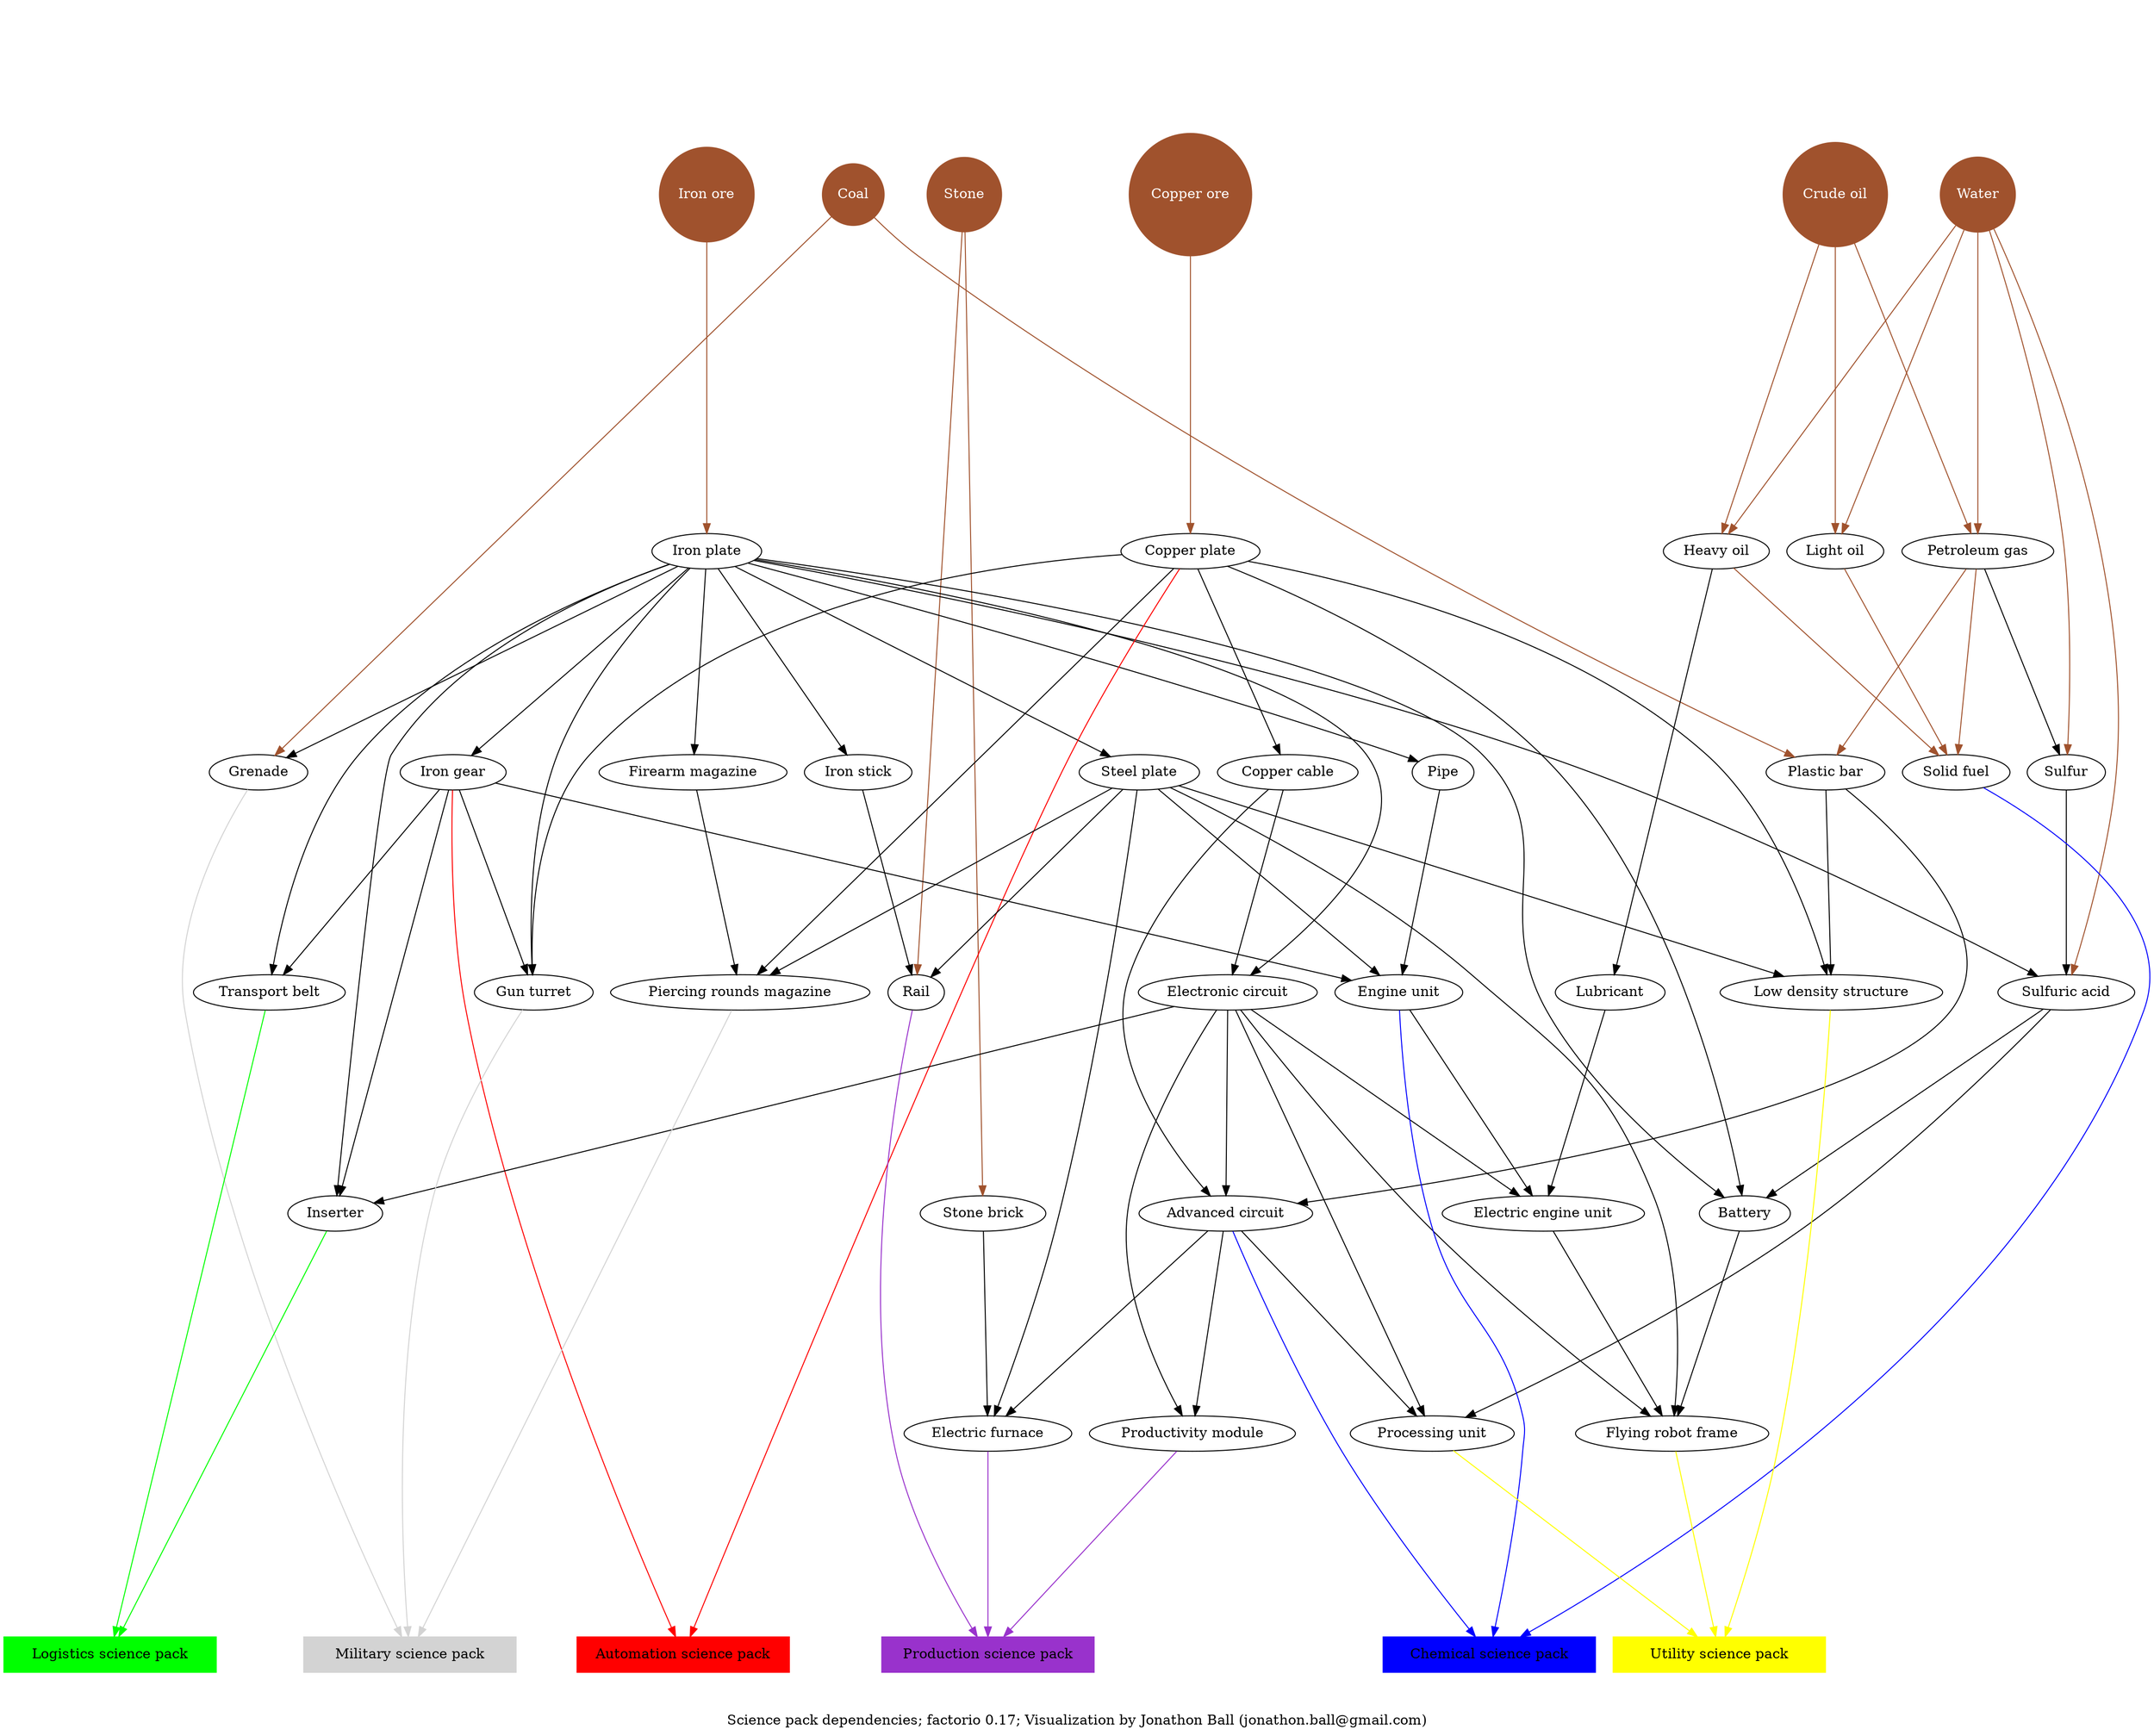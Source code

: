 digraph science_packs {

  label = "Science pack dependencies; factorio 0.17; Visualization by Jonathon Ball (jonathon.ball@gmail.com)";

  subgraph resources {
    node [
      style     = filled,
      fontcolor = white,
      shape     = Mcircle,
      color     = "#a0522d"
    ];

    "Coal";
    "Crude oil";
    "Iron ore";
    "Copper ore";
    "Water";
    "Stone";

    rank = min;
  }

  subgraph science_packs {
    node [
      style = filled,
      shape = box,
      width = 3
    ];

    "Automation science pack" [color = "#ff0000"];
    "Logistics science pack"  [color = "#00ff00"];
    "Chemical science pack"   [color = "#0000ff"];
    "Military science pack"   [color = "#D3D3D3"];
    "Production science pack" [color = "#9932CC"];
    "Utility science pack"    [color = "#FFFF00"];

    rank = max;
  }

  "Water" -> "Sulfur" [color = "#a0522d"];
  "Petroleum gas" -> "Sulfur";

  {
    "Iron plate";
    "Sulfur";
  } -> "Sulfuric acid";
  "Water" -> "Sulfuric acid" [color = "#a0522d"];

  "Stone" -> "Stone brick" [color = "#a0522d"];

  {
    "Crude oil";
    "Water";
  } -> {
    "Petroleum gas";
    "Heavy oil";
    "Light oil";
  } [color = "#a0522d"];

  "Iron ore" -> "Iron plate" [color = "#a0522d"];

  "Copper ore" -> "Copper plate" [color = "#a0522d"];

  "Coal" -> "Grenade" [color = "#a0522d"];
  "Iron plate" -> "Grenade";

  {
    "Coal";
    "Petroleum gas";
  } -> "Plastic bar" [color = "#a0522d"];

  {
    "Heavy oil";
    "Light oil";
    "Petroleum gas";
  } -> "Solid fuel" [color = "#a0522d"];

  "Stone" -> "Rail" [color = "#a0522d"];
  {
    "Iron stick"
    "Steel plate"
  } -> "Rail";

  "Iron plate" -> "Firearm magazine";

  "Iron plate" -> "Iron stick";

  "Iron plate" -> "Pipe";

  "Iron plate" -> "Iron gear";

  "Iron plate" -> "Steel plate";

  "Copper plate" -> "Copper cable";

  {
    "Iron plate";
    "Iron gear";
  } -> "Transport belt";

  {
    "Iron plate";
    "Copper cable";
  } -> "Electronic circuit";

  {
    "Iron plate";
    "Iron gear";
    "Electronic circuit";
  } -> "Inserter";

  {
    "Steel plate";
    "Iron gear";
    "Pipe";
  } -> "Engine unit";

  {
    "Plastic bar";
    "Copper cable";
    "Electronic circuit";
  } -> "Advanced circuit";

  {
    "Copper plate";
    "Steel plate";
    "Firearm magazine";
  } -> "Piercing rounds magazine";

  {
    "Iron plate";
    "Copper plate";
    "Iron gear";
  } -> "Gun turret"

  {
    "Advanced circuit";
    "Steel plate";
    "Stone brick";
  } -> "Electric furnace";

  {
    "Electronic circuit";
    "Advanced circuit";
  } -> "Productivity module";

  {
    "Copper plate";
    "Iron plate";
    "Sulfuric acid";
  } -> "Battery";

  {
    "Copper plate";
    "Plastic bar";
    "Steel plate";
  } -> "Low density structure";

  {
    "Electronic circuit";
    "Advanced circuit";
    "Sulfuric acid";
  } -> "Processing unit";

  "Heavy oil" -> "Lubricant";

  {
    "Electronic circuit";
    "Engine unit";
    "Lubricant";
  } -> "Electric engine unit"

  {
    "Battery";
    "Electric engine unit";
    "Electronic circuit";
    "Steel plate";
  } -> "Flying robot frame";

  {
    "Copper plate";
    "Iron gear";
  } -> "Automation science pack" [color = "#ff0000"];

  {
    "Transport belt";
    "Inserter";
  } -> "Logistics science pack" [color = "#00ff00"];

  {
    "Engine unit";
    "Solid fuel";
    "Advanced circuit";
  } -> "Chemical science pack" [color = "#0000ff"];

  {
    "Piercing rounds magazine";
    "Grenade";
    "Gun turret";
  } -> "Military science pack" [color = "#D3D3D3"];

  {
    "Electric furnace";
    "Productivity module";
    "Rail";
  } -> "Production science pack" [color = "#9932CC"];

  {
    "Flying robot frame";
    "Low density structure";
    "Processing unit";
  } -> "Utility science pack" [color = "#FFFF00"];

  ratio = 0.8;
  width=20;

}
